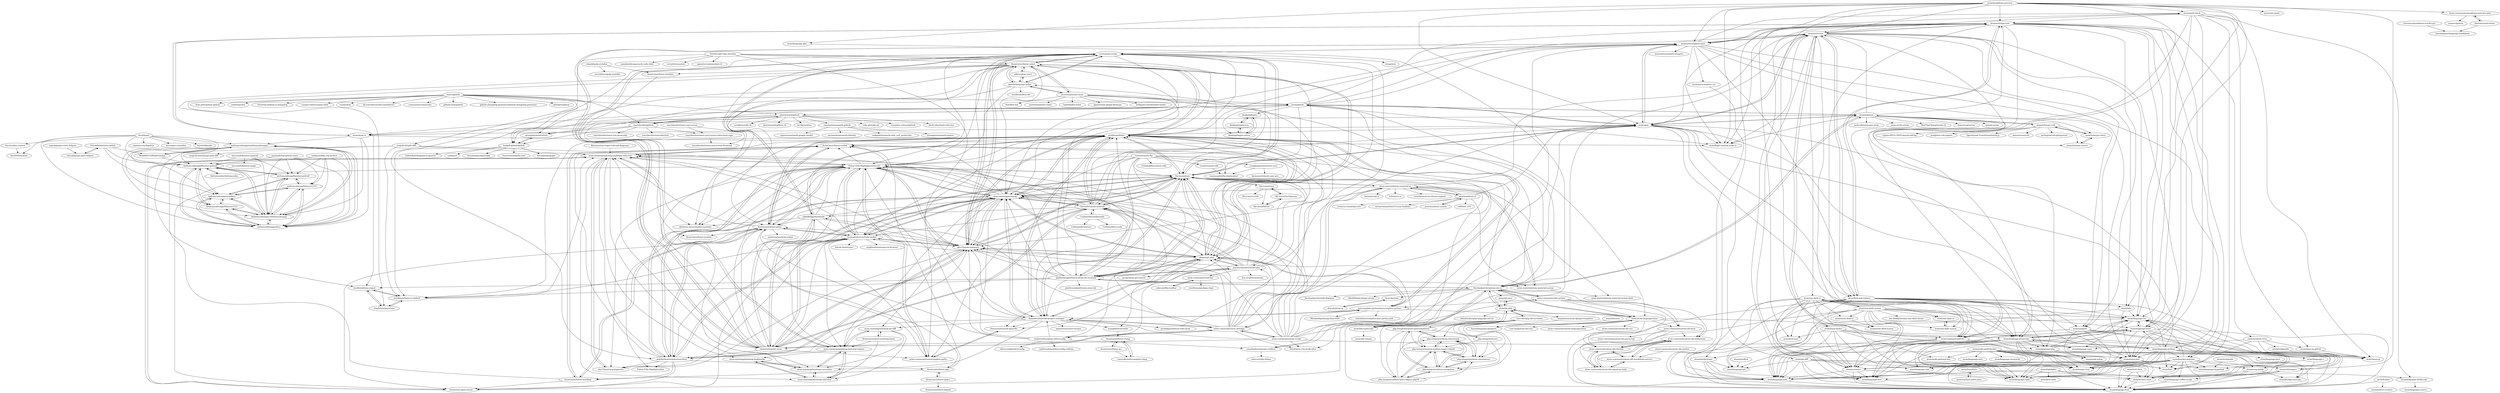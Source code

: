 digraph G {
"atom/spell-check" -> "atom/welcome"
"atom/spell-check" -> "atom/command-palette"
"atom/spell-check" -> "atom/timecop"
"atom/spell-check" -> "atom/status-bar"
"atom/spell-check" -> "atom/link"
"atom/spell-check" -> "atom/language-shellscript"
"atom/spell-check" -> "atom/settings-view"
"atom/spell-check" -> "atom/open-on-github"
"atom/spell-check" -> "atom/language-html"
"atom/settings-view" -> "atom/flight-manual.atom.io" ["e"=1]
"atom/settings-view" -> "atom/tree-view"
"atom/settings-view" -> "atom/atom.io"
"atom/settings-view" -> "atom/find-and-replace"
"atom/settings-view" -> "atom/status-bar"
"atom/settings-view" -> "atom/language-php"
"atom/settings-view" -> "atom/tabs"
"atom/settings-view" -> "atom/command-palette"
"atom/settings-view" -> "atom/language-css"
"atom/settings-view" -> "atom/autosave"
"atom/settings-view" -> "atom/autocomplete-plus"
"atom/settings-view" -> "atom/symbols-view"
"atom/settings-view" -> "atom/bracket-matcher"
"atom/settings-view" -> "atom/language-python"
"atom/settings-view" -> "atom/snippets"
"orktes/atom-react" -> "AtomLinter/linter-eslint"
"orktes/atom-react" -> "gandm/language-babel"
"atom/markdown-preview" -> "atom/tree-view"
"atom/markdown-preview" -> "atom-community/markdown-preview-plus"
"atom/markdown-preview" -> "atom/whitespace"
"atom/markdown-preview" -> "atom/settings-view"
"atom/markdown-preview" -> "atom/apm"
"atom/markdown-preview" -> "atom/language-gfm"
"atom/markdown-preview" -> "atom/autocomplete-plus"
"atom/markdown-preview" -> "atom/spell-check"
"atom/markdown-preview" -> "atom/language-css"
"atom/markdown-preview" -> "atom/language-html"
"atom/markdown-preview" -> "atom/vim-mode" ["e"=1]
"atom/markdown-preview" -> "atom/git-diff"
"atom/markdown-preview" -> "atom/command-palette"
"atom/markdown-preview" -> "atom/flight-manual.atom.io" ["e"=1]
"atom/markdown-preview" -> "atom/language-javascript"
"isaacs/github" -> "dear-github/dear-github" ["e"=1]
"isaacs/github" -> "piotrmurach/github"
"isaacs/github" -> "atom/github"
"isaacs/github" -> "annathehybrid/Github"
"isaacs/github" -> "haskell-github/github"
"isaacs/github" -> "reactdersleri/github"
"isaacs/github" -> "probot/probot" ["e"=1]
"isaacs/github" -> "olivierlacan/keep-a-changelog" ["e"=1]
"isaacs/github" -> "compat-table/compat-table" ["e"=1]
"isaacs/github" -> "mislav/hub" ["e"=1]
"isaacs/github" -> "all-contributors/all-contributors" ["e"=1]
"isaacs/github" -> "community/community" ["e"=1]
"isaacs/github" -> "github-tools/github" ["e"=1]
"isaacs/github" -> "github-changelog-generator/github-changelog-generator" ["e"=1]
"isaacs/github" -> "github/roadmap" ["e"=1]
"file-icons/atom" -> "atom-minimap/minimap"
"file-icons/atom" -> "Glavin001/atom-beautify"
"file-icons/atom" -> "steelbrain/linter"
"file-icons/atom" -> "Pulsar-Edit-Highlights/selected"
"file-icons/atom" -> "abe33/atom-pigments"
"file-icons/atom" -> "thomaslindstrom/color-picker"
"file-icons/atom" -> "platformio/platformio-atom-ide-terminal"
"file-icons/atom" -> "file-icons/icons"
"file-icons/atom" -> "emmetio/emmet-atom"
"file-icons/atom" -> "akonwi/git-plus"
"file-icons/atom" -> "atom-community/autocomplete-paths"
"file-icons/atom" -> "danielbrodin/atom-project-manager"
"file-icons/atom" -> "tststs/atom-ternjs"
"file-icons/atom" -> "atom-material/atom-material-ui"
"file-icons/atom" -> "atom/apm"
"Glavin001/atom-beautify" -> "file-icons/atom"
"Glavin001/atom-beautify" -> "atom-minimap/minimap"
"Glavin001/atom-beautify" -> "abe33/atom-pigments"
"Glavin001/atom-beautify" -> "steelbrain/linter"
"Glavin001/atom-beautify" -> "Pulsar-Edit-Highlights/selected"
"Glavin001/atom-beautify" -> "emmetio/emmet-atom"
"Glavin001/atom-beautify" -> "akonwi/git-plus"
"Glavin001/atom-beautify" -> "Unibeautify/unibeautify"
"Glavin001/atom-beautify" -> "thomaslindstrom/color-picker"
"Glavin001/atom-beautify" -> "tststs/atom-ternjs"
"Glavin001/atom-beautify" -> "platformio/platformio-atom-ide-terminal"
"Glavin001/atom-beautify" -> "atom-minimap/minimap-highlight-selected"
"Glavin001/atom-beautify" -> "nikhilkalige/docblockr"
"Glavin001/atom-beautify" -> "atom/apm"
"Glavin001/atom-beautify" -> "AtomLinter/linter-eslint"
"atom/find-and-replace" -> "atom/status-bar"
"atom/find-and-replace" -> "atom/command-palette"
"atom/find-and-replace" -> "atom/snippets"
"atom/find-and-replace" -> "atom/tree-view"
"atom/find-and-replace" -> "atom/settings-view"
"atom/find-and-replace" -> "atom/language-php"
"atom/find-and-replace" -> "atom/language-json"
"atom/find-and-replace" -> "atom/language-javascript"
"atom/find-and-replace" -> "atom/tabs"
"atom/find-and-replace" -> "atom/language-css"
"atom/find-and-replace" -> "atom/language-text"
"atom/find-and-replace" -> "atom/autosave"
"atom/find-and-replace" -> "atom/language-less"
"atom/find-and-replace" -> "atom/language-yaml"
"atom/find-and-replace" -> "atom/timecop"
"smashwilson/merge-conflicts" -> "alexcorre/git-blame"
"atom/language-coffee-script" -> "atom/language-text"
"atom/language-python" -> "atom/language-html"
"atom/language-python" -> "atom/status-bar"
"atom/language-python" -> "atom/language-css"
"atom/language-python" -> "atom/language-javascript"
"atom/language-python" -> "atom/language-java"
"atom/language-python" -> "atom/link"
"atom/language-python" -> "atom/language-text"
"atom/language-python" -> "atom/language-xml"
"atom/language-python" -> "atom/bracket-matcher"
"atom/language-python" -> "atom/language-yaml"
"atom/language-python" -> "atom/archive-view"
"atom/language-python" -> "atom/image-view"
"atom/language-python" -> "atom/language-c"
"atom/tree-view" -> "atom/settings-view"
"atom/tree-view" -> "atom/find-and-replace"
"atom/tree-view" -> "atom/status-bar"
"atom/tree-view" -> "atom/command-palette"
"atom/tree-view" -> "atom/autocomplete-plus"
"atom/tree-view" -> "atom/fuzzy-finder"
"atom/tree-view" -> "atom/tabs"
"atom/tree-view" -> "atom/flight-manual.atom.io" ["e"=1]
"atom/tree-view" -> "atom/language-css"
"atom/tree-view" -> "atom/one-dark-ui"
"atom/tree-view" -> "atom/language-javascript"
"atom/tree-view" -> "atom/spell-check"
"atom/tree-view" -> "atom/snippets"
"atom/tree-view" -> "atom/apm"
"atom/tree-view" -> "atom/autosave"
"atom/tabs" -> "atom/language-css"
"atom/tabs" -> "atom/status-bar"
"atom/tabs" -> "atom/notifications"
"atom-community/atom-script" -> "steelbrain/linter"
"atom-community/atom-script" -> "atom/apm"
"atom-community/atom-script" -> "atom-minimap/minimap"
"atom-community/atom-script" -> "atom-community/sync-settings"
"atom-community/atom-script" -> "danielbrodin/atom-project-manager"
"atom-community/atom-script" -> "file-icons/atom"
"atom-community/atom-script" -> "atom/autocomplete-plus"
"atom-community/atom-script" -> "autocomplete-python/autocomplete-python"
"atom-community/atom-script" -> "abe33/atom-pigments"
"atom-community/atom-script" -> "atom-community/ide-python"
"atom-community/atom-script" -> "akonwi/git-plus"
"atom-community/atom-script" -> "t9md/atom-vim-mode-plus" ["e"=1]
"atom-community/atom-script" -> "Glavin001/atom-beautify"
"atom-community/atom-script" -> "emmetio/emmet-atom"
"atom-community/atom-script" -> "atom/language-python"
"atom/highlights" -> "atom/first-mate"
"atom/highlights" -> "atom/language-json"
"atom/highlights" -> "atom/language-yaml"
"atom/highlights" -> "atom/archive-view"
"atom/highlights" -> "atom/language-shellscript"
"nikhilkalige/docblockr" -> "atom-community/autocomplete-paths"
"nikhilkalige/docblockr" -> "tststs/atom-ternjs"
"nikhilkalige/docblockr" -> "atom-minimap/minimap"
"nikhilkalige/docblockr" -> "Pulsar-Edit-Highlights/selected"
"nikhilkalige/docblockr" -> "steelbrain/linter"
"nikhilkalige/docblockr" -> "mattberkowitz/autoclose-html"
"nikhilkalige/docblockr" -> "AtomLinter/linter-jshint"
"nikhilkalige/docblockr" -> "thomaslindstrom/color-picker"
"nikhilkalige/docblockr" -> "abe33/atom-pigments"
"nikhilkalige/docblockr" -> "emmetio/emmet-atom"
"nikhilkalige/docblockr" -> "nkt/atom-autocomplete-modules"
"sindresorhus/atom-editorconfig" -> "steelbrain/linter"
"sindresorhus/atom-editorconfig" -> "abe33/atom-pigments"
"sindresorhus/atom-editorconfig" -> "file-icons/atom"
"sindresorhus/atom-editorconfig" -> "AtomLinter/linter-jshint"
"sindresorhus/atom-editorconfig" -> "editorconfig/editorconfig" ["e"=1]
"sindresorhus/atom-editorconfig" -> "smashwilson/merge-conflicts"
"sindresorhus/atom-editorconfig" -> "sindresorhus/editorconfig-sublime" ["e"=1]
"sindresorhus/atom-editorconfig" -> "atom-minimap/minimap"
"sindresorhus/atom-editorconfig" -> "danielbrodin/atom-project-manager"
"steelbrain/linter" -> "atom-minimap/minimap"
"steelbrain/linter" -> "AtomLinter/linter-eslint"
"steelbrain/linter" -> "AtomLinter/linter-jshint"
"steelbrain/linter" -> "steelbrain/linter-ui-default"
"steelbrain/linter" -> "file-icons/atom"
"steelbrain/linter" -> "abe33/atom-pigments"
"steelbrain/linter" -> "Pulsar-Edit-Highlights/selected"
"steelbrain/linter" -> "akonwi/git-plus"
"steelbrain/linter" -> "Glavin001/atom-beautify"
"steelbrain/linter" -> "danielbrodin/atom-project-manager"
"steelbrain/linter" -> "autocomplete-python/autocomplete-python"
"steelbrain/linter" -> "atom-minimap/minimap-highlight-selected"
"steelbrain/linter" -> "AtomLinter/linter-csslint"
"steelbrain/linter" -> "nikhilkalige/docblockr"
"steelbrain/linter" -> "thomaslindstrom/color-picker"
"atom-community/ide-python" -> "facebookarchive/atom-ide-ui"
"atom-community/ide-python" -> "atom/atom-languageclient"
"atom-community/ide-python" -> "atom-community/atom-ide-definitions"
"atom-community/ide-python" -> "atom-community/atom-ide-datatip"
"atom-community/ide-python" -> "atom-community/atom-ide-base"
"atom-community/ide-python" -> "autocomplete-python/autocomplete-python"
"atom/autocomplete-plus" -> "atom/settings-view"
"atom/autocomplete-plus" -> "atom/tree-view"
"atom/autocomplete-plus" -> "atom/autocomplete-snippets"
"atom/autocomplete-plus" -> "atom/apm"
"atom/autocomplete-plus" -> "atom/snippets"
"atom/autocomplete-plus" -> "atom-minimap/minimap"
"atom/autocomplete-plus" -> "emmetio/emmet-atom"
"atom/autocomplete-plus" -> "atom/status-bar"
"atom/autocomplete-plus" -> "atom/flight-manual.atom.io" ["e"=1]
"atom/autocomplete-plus" -> "atom/spell-check"
"atom/autocomplete-plus" -> "tststs/atom-ternjs"
"atom/autocomplete-plus" -> "atom/find-and-replace"
"atom/autocomplete-plus" -> "steelbrain/linter"
"atom/autocomplete-plus" -> "atom/bracket-matcher"
"atom/autocomplete-plus" -> "atom/autocomplete-css"
"atom/language-javascript" -> "atom/language-html"
"atom/language-javascript" -> "atom/language-css"
"atom/language-javascript" -> "atom/language-json"
"atom/language-javascript" -> "atom/status-bar"
"atom/language-javascript" -> "atom/autosave"
"atom/language-javascript" -> "atom/language-sass"
"atom/language-javascript" -> "atom/language-text"
"atom/language-javascript" -> "atom/language-python"
"atom/language-javascript" -> "atom/language-php"
"atom/language-javascript" -> "atom/language-xml"
"atom/language-javascript" -> "atom/language-less"
"atom/language-javascript" -> "atom/language-yaml"
"atom/language-javascript" -> "atom/archive-view"
"atom/language-javascript" -> "atom/link"
"atom/language-javascript" -> "atom/image-view"
"thomaslindstrom/color-picker" -> "Pulsar-Edit-Highlights/selected"
"thomaslindstrom/color-picker" -> "atom-minimap/minimap"
"thomaslindstrom/color-picker" -> "mattberkowitz/autoclose-html"
"thomaslindstrom/color-picker" -> "abe33/atom-pigments"
"thomaslindstrom/color-picker" -> "atom-minimap/minimap-highlight-selected"
"thomaslindstrom/color-picker" -> "AtomLinter/linter-jshint"
"thomaslindstrom/color-picker" -> "AtomLinter/linter-csslint"
"thomaslindstrom/color-picker" -> "atom-community/autocomplete-paths"
"thomaslindstrom/color-picker" -> "file-icons/atom"
"thomaslindstrom/color-picker" -> "f/atom-bootstrap3"
"thomaslindstrom/color-picker" -> "Zren/atom-open-recent"
"thomaslindstrom/color-picker" -> "magbicaleman/open-in-browser"
"thomaslindstrom/color-picker" -> "abe33/minimap-pigments"
"thomaslindstrom/color-picker" -> "atom-minimap/minimap-find-and-replace"
"thomaslindstrom/color-picker" -> "steelbrain/linter-ui-default"
"nodejs/nodejs.org-archive" -> "anthonysidesap/Silencer2333"
"nodejs/nodejs.org-archive" -> "anthonysidesap/fluentui-android"
"nodejs/nodejs.org-archive" -> "Anthonysidesapp/fluentui-android"
"nodejs/nodejs.org-archive" -> "anthonysidesapps/docs"
"nodejs/nodejs.org-archive" -> "Anthonysidesapp/-Anthonysidesapp"
"danielbrodin/atom-project-manager" -> "atom-minimap/minimap"
"danielbrodin/atom-project-manager" -> "Pulsar-Edit-Highlights/selected"
"danielbrodin/atom-project-manager" -> "autocomplete-python/autocomplete-python"
"danielbrodin/atom-project-manager" -> "steelbrain/linter"
"danielbrodin/atom-project-manager" -> "akonwi/git-plus"
"danielbrodin/atom-project-manager" -> "file-icons/atom"
"danielbrodin/atom-project-manager" -> "abe33/atom-pigments"
"danielbrodin/atom-project-manager" -> "mrodalgaard/atom-todo-show"
"danielbrodin/atom-project-manager" -> "atom-community/sync-settings"
"danielbrodin/atom-project-manager" -> "mattberkowitz/autoclose-html"
"danielbrodin/atom-project-manager" -> "mpeterson2/save-session"
"danielbrodin/atom-project-manager" -> "Osmose/advanced-open-file"
"danielbrodin/atom-project-manager" -> "atom-minimap/minimap-git-diff"
"danielbrodin/atom-project-manager" -> "atom-minimap/minimap-cursorline"
"danielbrodin/atom-project-manager" -> "noseglid/atom-build"
"emmetio/emmet-atom" -> "atom-minimap/minimap"
"emmetio/emmet-atom" -> "abe33/atom-pigments"
"emmetio/emmet-atom" -> "file-icons/atom"
"emmetio/emmet-atom" -> "Pulsar-Edit-Highlights/selected"
"emmetio/emmet-atom" -> "Glavin001/atom-beautify"
"emmetio/emmet-atom" -> "atom/autocomplete-plus"
"emmetio/emmet-atom" -> "AtomLinter/linter-jshint"
"emmetio/emmet-atom" -> "nikhilkalige/docblockr"
"emmetio/emmet-atom" -> "thomaslindstrom/color-picker"
"emmetio/emmet-atom" -> "tststs/atom-ternjs"
"emmetio/emmet-atom" -> "mattberkowitz/autoclose-html"
"emmetio/emmet-atom" -> "steelbrain/linter"
"emmetio/emmet-atom" -> "atom-minimap/minimap-highlight-selected"
"emmetio/emmet-atom" -> "atom-community/sync-settings"
"emmetio/emmet-atom" -> "atom-community/autocomplete-paths"
"Pulsar-Edit-Highlights/selected" -> "atom-minimap/minimap-highlight-selected"
"Pulsar-Edit-Highlights/selected" -> "atom-minimap/minimap"
"Pulsar-Edit-Highlights/selected" -> "atom-minimap/minimap-find-and-replace"
"Pulsar-Edit-Highlights/selected" -> "Zren/atom-open-recent"
"Pulsar-Edit-Highlights/selected" -> "thomaslindstrom/color-picker"
"Pulsar-Edit-Highlights/selected" -> "mattberkowitz/autoclose-html"
"Pulsar-Edit-Highlights/selected" -> "nkt/atom-autocomplete-modules"
"Pulsar-Edit-Highlights/selected" -> "atom-community/autocomplete-paths"
"Pulsar-Edit-Highlights/selected" -> "abe33/atom-pigments"
"Pulsar-Edit-Highlights/selected" -> "abe33/minimap-pigments"
"Pulsar-Edit-Highlights/selected" -> "Pulsar-Edit-Highlights/line"
"Pulsar-Edit-Highlights/selected" -> "AtomLinter/linter-csslint"
"Pulsar-Edit-Highlights/selected" -> "atom-minimap/minimap-cursorline"
"Pulsar-Edit-Highlights/selected" -> "AtomLinter/linter-jshint"
"Pulsar-Edit-Highlights/selected" -> "file-icons/atom"
"AtomLinter/linter-csslint" -> "AtomLinter/linter-htmlhint"
"AtomLinter/linter-csslint" -> "AtomLinter/linter-jshint"
"AtomLinter/linter-csslint" -> "atom-minimap/minimap-highlight-selected"
"AtomLinter/linter-csslint" -> "Zren/atom-open-recent"
"desktop/registry-js" -> "desktop/dugite-native"
"desktop/registry-js" -> "desktop/dugite"
"atom/status-bar" -> "atom/language-text"
"atom/status-bar" -> "atom/image-view"
"atom/status-bar" -> "atom/language-json"
"atom/status-bar" -> "atom/language-yaml"
"atom/status-bar" -> "atom/archive-view"
"atom/status-bar" -> "atom/language-hyperlink"
"atom/bookmarks" -> "atom/timecop"
"atom-minimap/minimap" -> "Pulsar-Edit-Highlights/selected"
"atom-minimap/minimap" -> "abe33/atom-pigments"
"atom-minimap/minimap" -> "steelbrain/linter"
"atom-minimap/minimap" -> "atom-minimap/minimap-highlight-selected"
"atom-minimap/minimap" -> "thomaslindstrom/color-picker"
"atom-minimap/minimap" -> "file-icons/atom"
"atom-minimap/minimap" -> "atom-minimap/minimap-find-and-replace"
"atom-minimap/minimap" -> "mattberkowitz/autoclose-html"
"atom-minimap/minimap" -> "Glavin001/atom-beautify"
"atom-minimap/minimap" -> "emmetio/emmet-atom"
"atom-minimap/minimap" -> "AtomLinter/linter-jshint"
"atom-minimap/minimap" -> "akonwi/git-plus"
"atom-minimap/minimap" -> "AtomLinter/linter-csslint"
"atom-minimap/minimap" -> "danielbrodin/atom-project-manager"
"atom-minimap/minimap" -> "atom-minimap/minimap-git-diff"
"atom/fs-plus" -> "atom/language-text"
"atom/fs-plus" -> "atom/node-ls-archive"
"atom/language-php" -> "atom/language-css"
"atom/language-php" -> "atom/language-json"
"atom/language-php" -> "atom/language-html"
"atom/language-php" -> "atom/autosave"
"atom/language-php" -> "atom/language-text"
"atom/language-php" -> "atom/wrap-guide"
"atom/language-php" -> "atom/node-nslog"
"yongkangchen/remote-sync" -> "amoussard/sftp-deployment"
"yongkangchen/remote-sync" -> "laymance/remote-sync-pro"
"atom/snippets" -> "atom/node-nslog"
"atom/snippets" -> "atom/language-yaml"
"atom/snippets" -> "atom/timecop"
"atom/snippets" -> "atom/command-palette"
"atom/snippets" -> "atom/wrap-guide"
"atom/command-palette" -> "atom/image-view"
"atom/command-palette" -> "atom/language-json"
"atom/command-palette" -> "atom/language-yaml"
"atom/command-palette" -> "atom/language-text"
"atom/command-palette" -> "atom/language-sass"
"atom/command-palette" -> "atom/language-git"
"atom/command-palette" -> "atom/autosave"
"AtomLinter/linter-jshint" -> "AtomLinter/linter-csslint"
"AtomLinter/linter-jshint" -> "AtomLinter/linter-htmlhint"
"AtomLinter/linter-jshint" -> "AtomLinter/linter-php"
"AtomLinter/linter-jshint" -> "atom-minimap/minimap-highlight-selected"
"AtomLinter/linter-jshint" -> "mattberkowitz/autoclose-html"
"AtomLinter/linter-jshint" -> "AtomLinter/linter-jsonlint"
"AtomLinter/linter-jshint" -> "steelbrain/linter"
"AtomLinter/linter-jshint" -> "Zren/atom-open-recent"
"AtomLinter/linter-jshint" -> "thomaslindstrom/color-picker"
"AtomLinter/linter-jshint" -> "Pulsar-Edit-Highlights/selected"
"AtomLinter/linter-jshint" -> "sindresorhus/atom-jshint"
"atom/language-less" -> "atom/language-text"
"atom/atom-dark-ui" -> "atom/atom-dark-syntax"
"atom/language-html" -> "atom/language-css"
"atom/language-html" -> "atom/language-javascript"
"atom/language-html" -> "atom/language-text"
"atom/language-html" -> "atom/language-json"
"atom/language-html" -> "atom/language-less"
"atom/language-html" -> "atom/archive-view"
"atom/language-html" -> "atom/language-hyperlink"
"atom/language-html" -> "atom/image-view"
"atom/bracket-matcher" -> "atom/language-text"
"atom/bracket-matcher" -> "atom/archive-view"
"atom/bracket-matcher" -> "atom/link"
"atom/bracket-matcher" -> "atom/whitespace"
"atom/bracket-matcher" -> "atom/wrap-guide"
"atom/bracket-matcher" -> "atom/language-xml"
"atom/bracket-matcher" -> "atom/language-json"
"atom/bracket-matcher" -> "atom/language-less"
"atom/bracket-matcher" -> "atom/language-yaml"
"atom/bracket-matcher" -> "atom/language-css"
"atom/bracket-matcher" -> "atom/image-view"
"atom/bracket-matcher" -> "atom/autosave"
"atom/bracket-matcher" -> "atom/language-coffee-script"
"atom/bracket-matcher" -> "atom/language-hyperlink"
"noseglid/atom-build" -> "AtomLinter/linter-clang"
"atom/archive-view" -> "atom/language-text"
"mattberkowitz/autoclose-html" -> "atom-minimap/minimap-highlight-selected"
"mattberkowitz/autoclose-html" -> "AtomLinter/linter-csslint"
"mattberkowitz/autoclose-html" -> "AtomLinter/linter-htmlhint"
"mattberkowitz/autoclose-html" -> "Zren/atom-open-recent"
"mattberkowitz/autoclose-html" -> "abe33/minimap-pigments"
"mattberkowitz/autoclose-html" -> "Pulsar-Edit-Highlights/selected"
"mattberkowitz/autoclose-html" -> "AtomLinter/linter-jshint"
"mattberkowitz/autoclose-html" -> "thomaslindstrom/color-picker"
"mattberkowitz/autoclose-html" -> "Pulsar-Edit-Highlights/line"
"mattberkowitz/autoclose-html" -> "atom-minimap/minimap"
"mattberkowitz/autoclose-html" -> "AtomLinter/linter-php"
"mattberkowitz/autoclose-html" -> "abe33/atom-pigments"
"atom/sort-lines" -> "atom/language-text"
"atom/sort-lines" -> "atom/archive-view"
"atom/language-c" -> "atom/background-tips"
"atom/language-c" -> "atom/language-css"
"atom/language-c" -> "atom/link"
"mrodalgaard/atom-todo-show" -> "AtomLinter/linter-csslint"
"atom/fuzzy-finder" -> "atom/command-palette"
"atom/fuzzy-finder" -> "atom/autosave"
"atom/fuzzy-finder" -> "atom/language-json"
"atom/fuzzy-finder" -> "atom/language-yaml"
"atom/fuzzy-finder" -> "atom/status-bar"
"atom/fuzzy-finder" -> "atom/node-pathwatcher"
"atom/fuzzy-finder" -> "atom/tree-view"
"atom/fuzzy-finder" -> "atom/wrap-guide"
"atom/fuzzy-finder" -> "atom/welcome"
"atom/styleguide" -> "atom/language-hyperlink"
"atom/symbols-view" -> "atom/timecop"
"atom/symbols-view" -> "atom/bookmarks"
"atom/symbols-view" -> "atom/language-yaml"
"atom/symbols-view" -> "atom/open-on-github"
"atom/symbols-view" -> "atom/language-sass"
"akonwi/git-plus" -> "atom-minimap/minimap"
"akonwi/git-plus" -> "steelbrain/linter"
"akonwi/git-plus" -> "abe33/atom-pigments"
"akonwi/git-plus" -> "Pulsar-Edit-Highlights/selected"
"akonwi/git-plus" -> "jeremyramin/terminal-plus"
"akonwi/git-plus" -> "Osmose/advanced-open-file"
"akonwi/git-plus" -> "danielbrodin/atom-project-manager"
"akonwi/git-plus" -> "thomaslindstrom/color-picker"
"akonwi/git-plus" -> "file-icons/atom"
"akonwi/git-plus" -> "Glavin001/atom-beautify"
"akonwi/git-plus" -> "smashwilson/merge-conflicts"
"akonwi/git-plus" -> "autocomplete-python/autocomplete-python"
"akonwi/git-plus" -> "platformio/platformio-atom-ide-terminal"
"akonwi/git-plus" -> "noseglid/atom-build"
"akonwi/git-plus" -> "AtomLinter/linter-eslint"
"atom/fuzzaldrin" -> "atom/language-coffee-script"
"atom/fuzzaldrin" -> "jeancroy/fuzz-aldrin-plus"
"atom/language-css" -> "atom/language-text"
"atom/language-css" -> "atom/language-html"
"atom/language-css" -> "atom/language-sass"
"atom/language-css" -> "atom/language-json"
"atom/language-css" -> "atom/language-less"
"azatoth/scons" -> "bsara/language-gitignore"
"atom/language-shellscript" -> "atom/language-source"
"AtomLinter/linter-phpcs" -> "AtomLinter/linter-phpmd"
"AtomLinter/linter-phpcs" -> "AtomLinter/linter-php"
"AtomLinter/linter-php" -> "AtomLinter/linter-htmlhint"
"AtomLinter/linter-php" -> "AtomLinter/linter-csslint"
"AtomLinter/linter-php" -> "AtomLinter/linter-phpcs"
"atom-minimap/minimap-git-diff" -> "atom-minimap/minimap-find-and-replace"
"atom-minimap/minimap-git-diff" -> "atom-minimap/minimap-selection"
"atom-minimap/minimap-git-diff" -> "AtomLinter/atom-minimap-linter"
"atom-minimap/minimap-git-diff" -> "atom-minimap/minimap-cursorline"
"atom/open-on-github" -> "atom/timecop"
"atom/language-json" -> "atom/language-text"
"atom/autosave" -> "atom/language-json"
"atom/autosave" -> "atom/language-text"
"atom/autosave" -> "atom/language-less"
"atom/autosave" -> "atom/language-yaml"
"atom/autosave" -> "atom/archive-view"
"atom/git-diff" -> "atom/language-text"
"atom/git-diff" -> "atom/language-git"
"atom/git-diff" -> "atom/image-view"
"atom/git-diff" -> "atom/language-xml"
"atom/git-diff" -> "atom/language-json"
"atom/git-diff" -> "atom/language-less"
"atom/git-diff" -> "atom/language-yaml"
"atom-community/autocomplete-paths" -> "Pulsar-Edit-Highlights/selected"
"atom-community/autocomplete-paths" -> "Osmose/advanced-open-file"
"GitLab/grape-path-helpers" -> "GitLab/kubernetes-gitlab"
"atom/wrap-guide" -> "atom/language-text"
"atom/wrap-guide" -> "atom/background-tips"
"atom/wrap-guide" -> "atom/archive-view"
"atom/whitespace" -> "atom/language-text"
"atom/whitespace" -> "atom/archive-view"
"atom/whitespace" -> "atom/language-css"
"atom/whitespace" -> "atom/language-coffee-script"
"atom/language-gfm" -> "atom/language-text"
"atom-minimap/minimap-highlight-selected" -> "abe33/minimap-pigments"
"atom-minimap/minimap-highlight-selected" -> "atom-minimap/minimap-find-and-replace"
"atom-minimap/minimap-highlight-selected" -> "Zren/atom-open-recent"
"atom-minimap/minimap-highlight-selected" -> "atom-minimap/minimap-selection"
"atom-minimap/minimap-highlight-selected" -> "atom-minimap/minimap-cursorline"
"atom-minimap/minimap-highlight-selected" -> "Pulsar-Edit-Highlights/selected"
"atom-minimap/minimap-highlight-selected" -> "AtomLinter/linter-csslint"
"atom-minimap/minimap-highlight-selected" -> "atom-minimap/minimap-bookmarks"
"atom-minimap/minimap-find-and-replace" -> "atom-minimap/minimap-cursorline"
"atom-minimap/minimap-find-and-replace" -> "atom-minimap/minimap-selection"
"atom-minimap/minimap-find-and-replace" -> "atom-minimap/minimap-git-diff"
"atom-minimap/minimap-find-and-replace" -> "atom-minimap/minimap-highlight-selected"
"atom-minimap/minimap-find-and-replace" -> "atom-minimap/minimap-bookmarks"
"atom-community/atom-ide-datatip" -> "atom-community/atom-ide-signature-help"
"atom-community/atom-ide-datatip" -> "atom-community/atom-ide-definitions"
"atom-community/atom-ide-datatip" -> "atom-community/atom-ide-markdown-service"
"benjohnson/atom-django-templates" -> "bsara/language-gitignore"
"atom/autoflow" -> "atom/language-git"
"atom-community/atom-ide-definitions" -> "atom-community/atom-ide-signature-help"
"atom-community/atom-ide-definitions" -> "atom-community/atom-ide-datatip"
"atom-community/atom-ide-definitions" -> "atom-community/atom-ide-markdown-service"
"atom-community/atom-ide-signature-help" -> "atom-community/atom-ide-definitions"
"atom-community/atom-ide-signature-help" -> "atom-community/atom-ide-datatip"
"atom-community/atom-ide-signature-help" -> "atom-community/atom-ide-markdown-service"
"atom-community/atom-ide-markdown-service" -> "atom-community/atom-ide-signature-help"
"atom-community/atom-ide-markdown-service" -> "atom-community/atom-ide-definitions"
"atom-community/atom-ide-markdown-service" -> "atom-community/atom-ide-datatip"
"klorenz/atom-regex-railroad-diagrams" -> "atom-minimap/minimap-highlight-selected"
"reactdersleri/github" -> "haskell-github/github"
"reactdersleri/github" -> "reactdersleri/react-icin-javascript" ["e"=1]
"reactdersleri/github" -> "annathehybrid/Github"
"reactdersleri/github" -> "reactdersleri/reactdersleri"
"reactdersleri/github" -> "piotrmurach/github"
"reactdersleri/github" -> "reactdersleri/react-yazi-yorum-redux-base-repo"
"reactdersleri/react-yazi-yorum-redux-base-repo" -> "reactdersleri/react-yazi-yorum-frontend"
"jesseweed/seti-ui" -> "jesseweed/seti-syntax"
"jesseweed/seti-ui" -> "ctf0/Seti_ST3" ["e"=1]
"jesseweed/seti-ui" -> "file-icons/atom"
"jesseweed/seti-ui" -> "atom-material/atom-material-syntax"
"jesseweed/seti-ui" -> "atom-material/atom-material-ui"
"jesseweed/seti-ui" -> "schm1ty1/monokai-seti"
"jesseweed/seti-ui" -> "atom/apm"
"jesseweed/seti-ui" -> "mrmartineau/SetiUI-Icons-Sublime" ["e"=1]
"jacogr/atom-git-control" -> "Pulsar-Edit-Highlights/selected"
"icetee/remote-ftp" -> "yongkangchen/remote-sync"
"icetee/remote-ftp" -> "sveale/remote-edit"
"icetee/remote-ftp" -> "platformio/platformio-atom-ide-terminal"
"icetee/remote-ftp" -> "danielbrodin/atom-project-manager"
"icetee/remote-ftp" -> "amoussard/sftp-deployment"
"icetee/remote-ftp" -> "jeremyramin/terminal-plus"
"icetee/remote-ftp" -> "h3imdall/ftp-remote-edit"
"icetee/remote-ftp" -> "Glavin001/atom-beautify"
"icetee/remote-ftp" -> "file-icons/atom"
"icetee/remote-ftp" -> "atom-minimap/minimap"
"icetee/remote-ftp" -> "Pulsar-Edit-Highlights/selected"
"AtomLinter/linter-eslint" -> "steelbrain/linter"
"AtomLinter/linter-eslint" -> "gandm/language-babel"
"AtomLinter/linter-eslint" -> "steelbrain/linter-ui-default"
"AtomLinter/linter-eslint" -> "orktes/atom-react"
"AtomLinter/linter-eslint" -> "tststs/atom-ternjs"
"AtomLinter/linter-eslint" -> "AtomLinter/linter-jshint"
"AtomLinter/linter-eslint" -> "AtomLinter/linter-stylelint"
"AtomLinter/linter-eslint" -> "abe33/atom-pigments"
"AtomLinter/linter-eslint" -> "atom-minimap/minimap"
"AtomLinter/linter-eslint" -> "nkt/atom-autocomplete-modules"
"AtomLinter/linter-eslint" -> "Pulsar-Edit-Highlights/selected"
"AtomLinter/linter-eslint" -> "prettier/prettier-atom"
"AtomLinter/linter-eslint" -> "akonwi/git-plus"
"AtomLinter/linter-eslint" -> "steelbrain/intentions"
"AtomLinter/linter-eslint" -> "steelbrain/busy-signal"
"docs/liquid" -> "mattmccray/liquid.js"
"docs/liquid" -> "docs/open-reusables"
"docs/liquid" -> "anthonysidesapps/docs"
"docs/liquid" -> "harttle/liquidjs" ["e"=1]
"docs/liquid" -> "docs/frontmatter"
"docs/liquid" -> "Anthonysidesapp/fluentui-android"
"docs/liquid" -> "docs/render-content"
"docs/liquid" -> "Anthonysidesapp/-Anthonysidesapp"
"docs/liquid" -> "anthonysidesapps/anthonysidesapps"
"atom-community/tool-bar" -> "cakecatz/flex-toolbar"
"atom-community/tool-bar" -> "steelbrain/package-deps"
"jesseweed/seti-syntax" -> "jesseweed/seti-ui"
"atom-community/sync-settings" -> "danielbrodin/atom-project-manager"
"atom-community/sync-settings" -> "steelbrain/linter"
"atom-community/sync-settings" -> "atom-minimap/minimap"
"atom-community/sync-settings" -> "abe33/atom-pigments"
"atom-community/sync-settings" -> "akonwi/git-plus"
"atom-community/sync-settings" -> "nikhilkalige/docblockr"
"atom-community/sync-settings" -> "Pulsar-Edit-Highlights/selected"
"atom-community/sync-settings" -> "file-icons/atom"
"atom-community/sync-settings" -> "emmetio/emmet-atom"
"atom-community/sync-settings" -> "sindresorhus/atom-editorconfig"
"atom-community/sync-settings" -> "t9md/atom-vim-mode-plus" ["e"=1]
"atom-community/sync-settings" -> "tststs/atom-ternjs"
"atom-community/sync-settings" -> "atom-material/atom-material-ui"
"atom-community/sync-settings" -> "atom-community/atom-script"
"atom-community/sync-settings" -> "jeremyramin/terminal-plus"
"reactdersleri/react-yazi-yorum" -> "reactdersleri/react-yazi-yorum-redux-base-repo"
"reactdersleri/react-yazi-yorum" -> "reactdersleri/react-yazi-yorum-frontend"
"atom/one-light-ui" -> "atom/one-light-syntax"
"microsoft/fluentui-android" -> "microsoft/fluentui-apple" ["e"=1]
"microsoft/fluentui-android" -> "anthonysidesap/fluentui-android"
"microsoft/fluentui-android" -> "Anthonysidesapp/fluentui-android"
"microsoft/fluentui-android" -> "Anthonysidesapp/-Anthonysidesapp"
"tststs/atom-ternjs" -> "mattberkowitz/autoclose-html"
"tststs/atom-ternjs" -> "ternjs/tern" ["e"=1]
"tststs/atom-ternjs" -> "nikhilkalige/docblockr"
"tststs/atom-ternjs" -> "Pulsar-Edit-Highlights/selected"
"tststs/atom-ternjs" -> "AtomLinter/linter-eslint"
"tststs/atom-ternjs" -> "atom-community/autocomplete-paths"
"tststs/atom-ternjs" -> "steelbrain/linter"
"tststs/atom-ternjs" -> "abe33/atom-pigments"
"tststs/atom-ternjs" -> "file-icons/atom"
"tststs/atom-ternjs" -> "nkt/atom-autocomplete-modules"
"tststs/atom-ternjs" -> "atom-minimap/minimap"
"tststs/atom-ternjs" -> "gandm/language-babel"
"tststs/atom-ternjs" -> "atom/autocomplete-plus"
"tststs/atom-ternjs" -> "emmetio/emmet-atom"
"tststs/atom-ternjs" -> "akonwi/git-plus"
"omniauth/omniauth-github" -> "zquestz/omniauth-google-oauth2" ["e"=1]
"omniauth/omniauth-github" -> "omniauth/omniauth-identity"
"omniauth/omniauth-github" -> "cookpad/omniauth-rails_csrf_protection"
"omniauth/omniauth-github" -> "arunagw/omniauth-twitter" ["e"=1]
"atom-community/markdown-preview-plus" -> "zhuochun/md-writer"
"atom-community/markdown-preview-plus" -> "msprev/panzer" ["e"=1]
"piotrmurach/github" -> "octokit/octokit.rb" ["e"=1]
"piotrmurach/github" -> "haskell-github/github"
"piotrmurach/github" -> "annathehybrid/Github"
"piotrmurach/github" -> "atom/github"
"piotrmurach/github" -> "reactdersleri/github"
"piotrmurach/github" -> "piotrmurach/github_cli" ["e"=1]
"piotrmurach/github" -> "ku1ik/rainbow" ["e"=1]
"piotrmurach/github" -> "ruby-git/ruby-git" ["e"=1]
"piotrmurach/github" -> "omniauth/omniauth-github"
"piotrmurach/github" -> "semantic-release/github" ["e"=1]
"piotrmurach/github" -> "slack-ruby/slack-ruby-bot" ["e"=1]
"zhuochun/md-writer" -> "burodepeper/language-markdown"
"zhuochun/md-writer" -> "atom-community/markdown-preview-plus"
"atom/one-dark-syntax" -> "atom/one-dark-ui"
"atom/one-dark-syntax" -> "atom/one-light-syntax"
"atom/one-dark-syntax" -> "atom/atom-dark-syntax"
"atom/one-dark-syntax" -> "atom/atom-dark-ui"
"atom/one-dark-syntax" -> "atom/one-light-ui"
"atom/one-dark-syntax" -> "atom/language-json"
"atom/one-dark-syntax" -> "atom/language-less"
"atom/one-dark-syntax" -> "atom/language-css"
"atom/one-dark-syntax" -> "atom/language-php"
"atom/one-dark-syntax" -> "atom/autosave"
"atom/one-dark-syntax" -> "atom/language-javascript"
"atom/one-dark-syntax" -> "atom/language-text"
"atom/one-dark-syntax" -> "one-dark/jetbrains-one-dark-theme" ["e"=1]
"atom/one-dark-syntax" -> "atom/language-git"
"atom/one-dark-syntax" -> "atom/language-html"
"yasuyuky/autocomplete-clang" -> "AtomLinter/linter-clang"
"haskell-github/github" -> "Gabriella439/optparse-generic" ["e"=1]
"haskell-github/github" -> "annathehybrid/Github"
"haskell-github/github" -> "sol/hpack" ["e"=1]
"haskell-github/github" -> "brendanhay/amazonka" ["e"=1]
"haskell-github/github" -> "frasertweedale/hs-jose"
"haskell-github/github" -> "brendanhay/gogol" ["e"=1]
"sveale/remote-edit" -> "amoussard/sftp-deployment"
"atom/one-dark-ui" -> "atom/one-light-ui"
"atom/one-dark-ui" -> "atom/one-dark-syntax"
"atom/one-dark-ui" -> "atom/command-palette"
"atom/one-dark-ui" -> "atom/one-light-syntax"
"atom/one-dark-ui" -> "atom/atom-dark-ui"
"atom/one-dark-ui" -> "atom/atom-dark-syntax"
"atom/one-dark-ui" -> "atom/welcome"
"atom/one-dark-ui" -> "atom/language-css"
"atom/one-dark-ui" -> "atom/autosave"
"atom/one-dark-ui" -> "atom/language-git"
"atom/one-dark-ui" -> "atom/language-javascript"
"atom/one-dark-ui" -> "atom/language-json"
"atom/one-dark-ui" -> "atom/language-less"
"atom/one-light-syntax" -> "atom/one-light-ui"
"atom/notifications" -> "atom/language-json"
"atom/notifications" -> "atom/language-git"
"atom/notifications" -> "atom/language-less"
"atom/notifications" -> "atom/language-text"
"AtomLinter/linter-clang" -> "yasuyuky/autocomplete-clang"
"AtomLinter/linter-clang" -> "AtomLinter/linter-gcc"
"docs/render-content" -> "docs/frontmatter"
"AtomLinter/linter-htmlhint" -> "AtomLinter/linter-csslint"
"AtomLinter/linter-htmlhint" -> "AtomLinter/linter-jshint"
"AtomLinter/linter-htmlhint" -> "Zren/atom-open-recent"
"AtomLinter/linter-htmlhint" -> "atom-minimap/minimap-highlight-selected"
"Zren/atom-open-recent" -> "atom-minimap/minimap-highlight-selected"
"atom-minimap/minimap-selection" -> "atom-minimap/minimap-cursorline"
"atom-minimap/minimap-selection" -> "atom-minimap/minimap-find-and-replace"
"atom-minimap/minimap-selection" -> "atom-minimap/minimap-bookmarks"
"atom-community/atom-ide-base" -> "atom-community/atom-ide-datatip"
"atom-community/atom-ide-base" -> "atom-community/atom-ide-javascript"
"atom-community/atom-ide-base" -> "atom-community/atom-ide-definitions"
"atom-community/atom-ide-base" -> "atom-community/atom-ide-signature-help"
"atom-community/atom-ide-outline" -> "atom-community/atom-ide-markdown-service"
"atom-material/atom-material-ui" -> "atom-material/atom-material-syntax"
"atom-material/atom-material-ui" -> "file-icons/atom"
"atom-material/atom-material-ui" -> "atom-material/atom-material-syntax-dark"
"atom-material/atom-material-ui" -> "steelbrain/linter"
"atom-material/atom-material-ui" -> "leo/material-ui"
"atom-material/atom-material-ui" -> "atom-minimap/minimap"
"atom-material/atom-material-ui" -> "jesseweed/seti-ui"
"atom-material/atom-material-ui" -> "smashwilson/merge-conflicts"
"atom-material/atom-material-ui" -> "atom-community/sync-settings"
"atom-material/atom-material-ui" -> "fv0/native-ui"
"atom-material/atom-material-ui" -> "vira-themes/vira-theme-support" ["e"=1]
"atom-material/atom-material-ui" -> "atom/tree-view"
"atom-material/atom-material-ui" -> "abe33/atom-pigments"
"atom-material/atom-material-syntax" -> "atom-material/atom-material-ui"
"atom-material/atom-material-syntax" -> "atom-material/atom-material-syntax-dark"
"abe33/atom-pigments" -> "atom-minimap/minimap"
"abe33/atom-pigments" -> "thomaslindstrom/color-picker"
"abe33/atom-pigments" -> "Pulsar-Edit-Highlights/selected"
"abe33/atom-pigments" -> "mattberkowitz/autoclose-html"
"abe33/atom-pigments" -> "steelbrain/linter"
"abe33/atom-pigments" -> "file-icons/atom"
"abe33/atom-pigments" -> "atom-minimap/minimap-highlight-selected"
"abe33/atom-pigments" -> "Glavin001/atom-beautify"
"abe33/atom-pigments" -> "emmetio/emmet-atom"
"abe33/atom-pigments" -> "akonwi/git-plus"
"abe33/atom-pigments" -> "atom-minimap/minimap-find-and-replace"
"abe33/atom-pigments" -> "abe33/minimap-pigments"
"abe33/atom-pigments" -> "AtomLinter/linter-jshint"
"abe33/atom-pigments" -> "AtomLinter/linter-eslint"
"abe33/atom-pigments" -> "tststs/atom-ternjs"
"gandm/language-babel" -> "AtomLinter/linter-eslint"
"gandm/language-babel" -> "nkt/atom-autocomplete-modules"
"gandm/language-babel" -> "Pulsar-Edit-Highlights/selected"
"gandm/language-babel" -> "steelbrain/flow-ide" ["e"=1]
"gandm/language-babel" -> "tststs/atom-ternjs"
"gandm/language-babel" -> "prettier/prettier-atom"
"gandm/language-babel" -> "orktes/atom-react"
"vincentcn/markdown-scroll-sync" -> "burodepeper/language-markdown"
"Osmose/advanced-open-file" -> "atom-community/autocomplete-paths"
"autocomplete-python/autocomplete-python" -> "MichaelAquilina/python-tools"
"autocomplete-python/autocomplete-python" -> "danielbrodin/atom-project-manager"
"autocomplete-python/autocomplete-python" -> "steelbrain/linter"
"autocomplete-python/autocomplete-python" -> "tinloaf/autocomplete-plus-python-jedi"
"autocomplete-python/autocomplete-python" -> "benjohnson/atom-django-templates"
"autocomplete-python/autocomplete-python" -> "akonwi/git-plus"
"annathehybrid/Github" -> "haskell-github/github"
"anthonysidesapps/anthonysidesapps" -> "anthonysidesapps/docs"
"anthonysidesapps/anthonysidesapps" -> "Anthonysidesapp/-Anthonysidesapp"
"anthonysidesapps/anthonysidesapps" -> "Anthonysidesapp/fluentui-android"
"anthonysidesapps/anthonysidesapps" -> "Web666333/Web6coming"
"anthonysidesapps/anthonysidesapps" -> "Anthonysidesapp/Silencer2333"
"anthonysidesapps/anthonysidesapps" -> "Anthonysidesappsnew/docs"
"AtomLinter/linter-stylelint" -> "AtomLinter/linter-jsonlint"
"atom/autocomplete-css" -> "atom/language-json"
"cakecatz/flex-toolbar" -> "atom-community/tool-bar"
"reprah/grape-route-helpers" -> "GitLab/grape-path-helpers"
"dracula/atom-ui" -> "dracula/atom"
"abe33/minimap-pigments" -> "atom-minimap/minimap-highlight-selected"
"atom-minimap/minimap-bookmarks" -> "atom-minimap/minimap-selection"
"atom-minimap/minimap-bookmarks" -> "atom-minimap/minimap-cursorline"
"AtomLinter/atom-minimap-linter" -> "atom-minimap/minimap-git-diff"
"AtomLinter/atom-minimap-linter" -> "atom-minimap/minimap-selection"
"AtomLinter/atom-minimap-linter" -> "atom-minimap/minimap-find-and-replace"
"jeremyramin/terminal-plus" -> "platformio/platformio-atom-ide-terminal"
"jeremyramin/terminal-plus" -> "akonwi/git-plus"
"jeremyramin/terminal-plus" -> "steelbrain/linter"
"jeremyramin/terminal-plus" -> "atom-minimap/minimap"
"jeremyramin/terminal-plus" -> "file-icons/atom"
"jeremyramin/terminal-plus" -> "abe33/atom-pigments"
"jeremyramin/terminal-plus" -> "atom/apm"
"jeremyramin/terminal-plus" -> "gandm/language-babel"
"jeremyramin/terminal-plus" -> "bus-stop/Termination"
"jeremyramin/terminal-plus" -> "Glavin001/atom-beautify"
"jeremyramin/terminal-plus" -> "Osmose/advanced-open-file"
"jeremyramin/terminal-plus" -> "atom-community/tool-bar"
"jeremyramin/terminal-plus" -> "jacogr/atom-git-control"
"littlebee/git-time-machine" -> "AtomLinter/linter-eslint"
"littlebee/git-time-machine" -> "akonwi/git-plus"
"littlebee/git-time-machine" -> "jamiebuilds/spectacle-code-slide" ["e"=1]
"littlebee/git-time-machine" -> "victorb/trymodule" ["e"=1]
"littlebee/git-time-machine" -> "steelbrain/linter"
"littlebee/git-time-machine" -> "danielbrodin/atom-project-manager"
"littlebee/git-time-machine" -> "mupchrch/split-diff"
"littlebee/git-time-machine" -> "egoist/is-trademarked-cli"
"atom/github" -> "atom/flight-manual.atom.io" ["e"=1]
"atom/github" -> "atom/atom.io"
"atom/github" -> "atom/apm"
"atom/github" -> "atom/teletype"
"atom/github" -> "atom/settings-view"
"atom/github" -> "piotrmurach/github"
"atom/github" -> "atom/tree-view"
"atom/github" -> "desktop/dugite"
"atom/github" -> "atom/autocomplete-plus"
"atom/github" -> "desktop/dugite-native"
"atom/github" -> "file-icons/atom"
"atom/github" -> "reactdersleri/github"
"atom/github" -> "facebookarchive/atom-ide-ui"
"atom/github" -> "atom/atom-languageclient"
"atom/github" -> "haskell-github/github"
"steelbrain/linter-ui-default" -> "steelbrain/intentions"
"steelbrain/linter-ui-default" -> "steelbrain/busy-signal"
"steelbrain/linter-ui-default" -> "atom-minimap/minimap-highlight-selected"
"jeancroy/fuzz-aldrin-plus" -> "atom/fuzzaldrin"
"atom/atom.io" -> "atom/settings-view"
"atom/atom.io" -> "atom/flight-manual.atom.io" ["e"=1]
"atom/atom.io" -> "Anthonysidesapp/-Anthonysidesapp"
"atom/atom.io" -> "anthonysidesapps/docs"
"atom/atom.io" -> "anthonysidesapps/anthonysidesapps"
"mupchrch/split-diff" -> "mupchrch/minimap-split-diff"
"mupchrch/split-diff" -> "Pulsar-Edit-Highlights/selected"
"mupchrch/split-diff" -> "steelbrain/busy-signal"
"mupchrch/split-diff" -> "steelbrain/linter-ui-default"
"mupchrch/split-diff" -> "atom-minimap/minimap-highlight-selected"
"Gert-dev/php-ide-serenata" -> "php-integrator/atom-autocompletion"
"Gert-dev/php-ide-serenata" -> "php-integrator/atom-refactoring"
"Gert-dev/php-ide-serenata" -> "php-integrator/atom-navigation"
"Gert-dev/php-ide-serenata" -> "php-integrator/atom-linter-legacy-php56"
"Gert-dev/php-ide-serenata" -> "php-integrator/atom-annotations"
"Gert-dev/php-ide-serenata" -> "atom/ide-php"
"Gert-dev/php-ide-serenata" -> "php-integrator/core"
"Gert-dev/php-ide-serenata" -> "php-integrator/atom-tooltips-legacy-php56"
"php-integrator/atom-linter-legacy-php56" -> "php-integrator/atom-tooltips-legacy-php56"
"php-integrator/atom-linter-legacy-php56" -> "php-integrator/atom-navigation"
"php-integrator/atom-linter-legacy-php56" -> "php-integrator/atom-annotations"
"php-integrator/atom-linter-legacy-php56" -> "php-integrator/atom-refactoring"
"AtomLinter/linter-gcc" -> "AtomLinter/linter-clang"
"AtomLinter/linter-gcc" -> "yasuyuky/autocomplete-clang"
"Anthonysidesapp/-Anthonysidesapp" -> "anthonysidesapps/docs"
"Anthonysidesapp/-Anthonysidesapp" -> "Anthonysidesapp/fluentui-android"
"Anthonysidesapp/-Anthonysidesapp" -> "Anthonysidesappsnew/docs"
"Anthonysidesapp/-Anthonysidesapp" -> "anthonysidesap/Silencer2333"
"Anthonysidesapp/-Anthonysidesapp" -> "anthonysidesapps/anthonysidesapps"
"Anthonysidesapp/-Anthonysidesapp" -> "Anthonysidesapp/Silencer2333"
"Anthonysidesapp/-Anthonysidesapp" -> "anthonysidesap/fluentui-android"
"php-integrator/atom-autocompletion" -> "php-integrator/atom-navigation"
"php-integrator/atom-autocompletion" -> "php-integrator/atom-refactoring"
"php-integrator/atom-autocompletion" -> "php-integrator/atom-annotations"
"php-integrator/atom-autocompletion" -> "php-integrator/atom-tooltips-legacy-php56"
"php-integrator/atom-autocompletion" -> "php-integrator/atom-linter-legacy-php56"
"Anthonysides/Anthonysides" -> "Anthonysidesapp/fluentui-android"
"anthonysidesap/Silencer2333" -> "Anthonysidesappsnew/docs"
"anthonysidesap/Silencer2333" -> "anthonysidesapps/docs"
"anthonysidesap/Silencer2333" -> "Anthonysidesapp/-Anthonysidesapp"
"anthonysidesap/Silencer2333" -> "anthonysidesap/fluentui-android"
"anthonysidesapps/docs" -> "Anthonysidesapp/-Anthonysidesapp"
"anthonysidesapps/docs" -> "anthonysidesapps/anthonysidesapps"
"anthonysidesapps/docs" -> "anthonysidesap/Silencer2333"
"anthonysidesapps/docs" -> "Anthonysidesapp/Silencer2333"
"anthonysidesapps/docs" -> "Anthonysidesappsnew/docs"
"anthonysidesapps/docs" -> "Anthonysidesapp/fluentui-android"
"Anthonysidesapp/fluentui-android" -> "anthonysidesap/fluentui-android"
"Anthonysidesapp/fluentui-android" -> "Anthonysidesapp/-Anthonysidesapp"
"Anthonysidesapp/fluentui-android" -> "Anthonysidesapp/Silencer2333"
"Anthonysidesapp/fluentui-android" -> "Anthonysides/Anthonysides"
"Anthonysidesapp/fluentui-android" -> "Anthonysidesappsnew/docs"
"Anthonysidesapp/fluentui-android" -> "anthonysidesapps/docs"
"Web666333/Web6coming" -> "anthonysidesapps/anthonysidesapps"
"Web666333/Web6coming" -> "Anthonysidesapp/fluentui-android"
"Anthonysidesapp/Silencer2333" -> "Anthonysidesapp/fluentui-android"
"Anthonysidesapp/Silencer2333" -> "Anthonysidesappsnew/docs"
"Anthonysidesapp/Silencer2333" -> "anthonysidesapps/docs"
"Anthonysidesapp/Silencer2333" -> "Anthonysidesapp/-Anthonysidesapp"
"olegskl/gulp-stylelint" -> "morishitter/gulp-stylefmt"
"olegskl/gulp-stylelint" -> "AtomLinter/linter-stylelint"
"Anthonysidesappsnew/docs" -> "anthonysidesap/Silencer2333"
"Anthonysidesappsnew/docs" -> "anthonysidesap/fluentui-android"
"Anthonysidesappsnew/docs" -> "Anthonysidesapp/-Anthonysidesapp"
"Anthonysidesappsnew/docs" -> "Anthonysidesapp/Silencer2333"
"Anthonysidesappsnew/docs" -> "anthonysidesapps/docs"
"anthonysidesap/fluentui-android" -> "Anthonysidesappsnew/docs"
"anthonysidesap/fluentui-android" -> "Anthonysidesapp/fluentui-android"
"anthonysidesap/fluentui-android" -> "anthonysidesap/Silencer2333"
"anthonysidesap/fluentui-android" -> "Anthonysidesapp/-Anthonysidesapp"
"php-integrator/atom-tooltips-legacy-php56" -> "php-integrator/atom-annotations"
"php-integrator/atom-tooltips-legacy-php56" -> "php-integrator/atom-navigation"
"php-integrator/atom-tooltips-legacy-php56" -> "php-integrator/atom-refactoring"
"php-integrator/atom-tooltips-legacy-php56" -> "php-integrator/atom-linter-legacy-php56"
"php-integrator/atom-annotations" -> "php-integrator/atom-tooltips-legacy-php56"
"php-integrator/atom-annotations" -> "php-integrator/atom-refactoring"
"php-integrator/atom-annotations" -> "php-integrator/atom-navigation"
"php-integrator/atom-navigation" -> "php-integrator/atom-annotations"
"php-integrator/atom-navigation" -> "php-integrator/atom-tooltips-legacy-php56"
"php-integrator/atom-navigation" -> "php-integrator/atom-autocompletion"
"php-integrator/atom-navigation" -> "php-integrator/atom-refactoring"
"php-integrator/atom-navigation" -> "php-integrator/atom-linter-legacy-php56"
"atom-minimap/minimap-cursorline" -> "atom-minimap/minimap-selection"
"atom-minimap/minimap-cursorline" -> "atom-minimap/minimap-find-and-replace"
"atom-minimap/minimap-cursorline" -> "atom-minimap/minimap-bookmarks"
"platformio/platformio-atom-ide-terminal" -> "jeremyramin/terminal-plus"
"platformio/platformio-atom-ide-terminal" -> "file-icons/atom"
"platformio/platformio-atom-ide-terminal" -> "atom-minimap/minimap"
"platformio/platformio-atom-ide-terminal" -> "Pulsar-Edit-Highlights/selected"
"platformio/platformio-atom-ide-terminal" -> "steelbrain/linter-ui-default"
"platformio/platformio-atom-ide-terminal" -> "steelbrain/linter"
"platformio/platformio-atom-ide-terminal" -> "akonwi/git-plus"
"platformio/platformio-atom-ide-terminal" -> "abe33/atom-pigments"
"platformio/platformio-atom-ide-terminal" -> "platformio/platformio-atom-ide" ["e"=1]
"platformio/platformio-atom-ide-terminal" -> "Glavin001/atom-beautify"
"platformio/platformio-atom-ide-terminal" -> "danielbrodin/atom-project-manager"
"platformio/platformio-atom-ide-terminal" -> "facebookarchive/atom-ide-ui"
"platformio/platformio-atom-ide-terminal" -> "AtomLinter/linter-eslint"
"platformio/platformio-atom-ide-terminal" -> "atom-material/atom-material-syntax"
"platformio/platformio-atom-ide-terminal" -> "steelbrain/busy-signal"
"file-icons/DevOpicons" -> "file-icons/MFixx"
"file-icons/DevOpicons" -> "file-icons/icons"
"steelbrain/busy-signal" -> "steelbrain/intentions"
"steelbrain/busy-signal" -> "steelbrain/linter-ui-default"
"dracula/atom" -> "dracula/atom-ui"
"steelbrain/intentions" -> "steelbrain/busy-signal"
"steelbrain/intentions" -> "steelbrain/linter-ui-default"
"php-integrator/atom-refactoring" -> "php-integrator/atom-annotations"
"php-integrator/atom-refactoring" -> "php-integrator/atom-tooltips-legacy-php56"
"php-integrator/atom-refactoring" -> "php-integrator/atom-navigation"
"php-integrator/atom-refactoring" -> "php-integrator/atom-autocompletion"
"file-icons/MFixx" -> "file-icons/DevOpicons"
"desktop/dugite" -> "desktop/dugite-native"
"desktop/dugite" -> "desktop/registry-js"
"Unibeautify/unibeautify" -> "Unibeautify/vscode"
"Unibeautify/unibeautify" -> "Glavin001/atom-beautify"
"Unibeautify/unibeautify" -> "Unibeautify/sparser"
"file-icons/icons" -> "file-icons/DevOpicons"
"file-icons/icons" -> "file-icons/MFixx"
"file-icons/icons" -> "file-icons/vscode"
"php-integrator/core" -> "php-integrator/atom-tooltips-legacy-php56"
"php-integrator/core" -> "php-integrator/atom-navigation"
"php-integrator/core" -> "php-integrator/atom-annotations"
"prettier/prettier-atom" -> "AtomLinter/linter-eslint"
"prettier/prettier-atom" -> "gandm/language-babel"
"prettier/prettier-atom" -> "prettier/prettier-eslint" ["e"=1]
"prettier/prettier-atom" -> "babel/babel-eslint" ["e"=1]
"prettier/prettier-atom" -> "facebookarchive/atom-ide-ui"
"prettier/prettier-atom" -> "gajus/eslint-plugin-flowtype" ["e"=1]
"prettier/prettier-atom" -> "file-icons/atom"
"prettier/prettier-atom" -> "atom/github"
"prettier/prettier-atom" -> "webpack-contrib/eslint-loader" ["e"=1]
"prettier/prettier-atom" -> "platformio/platformio-atom-ide-terminal"
"prettier/prettier-atom" -> "flow/flow-bin" ["e"=1]
"paulmillr/top-github-users" -> "anthonysidesap/Silencer2333"
"paulmillr/top-github-users" -> "anthonysidesap/fluentui-android"
"paulmillr/top-github-users" -> "Anthonysidesapp/fluentui-android"
"paulmillr/top-github-users" -> "anthonysidesapps/docs"
"paulmillr/top-github-users" -> "Anthonysidesapp/-Anthonysidesapp"
"GitLab/kubernetes-gitlab" -> "GitLab/grape-path-helpers"
"GitLab/kubernetes-gitlab" -> "Anthonysidesapp/fluentui-android"
"GitLab/kubernetes-gitlab" -> "Anthonysidesappsnew/docs"
"GitLab/kubernetes-gitlab" -> "Web666333/Web6coming"
"atom/node-spellchecker" -> "atom/language-text"
"atom/node-spellchecker" -> "atom/node-nslog"
"atom/node-spellchecker" -> "atom/background-tips"
"atom/node-spellchecker" -> "atom/language-xml"
"atom/node-spellchecker" -> "atom/language-yaml"
"atom/node-spellchecker" -> "atom/timecop"
"atom/node-spellchecker" -> "atom/language-perl"
"atom/node-spellchecker" -> "atom/archive-view"
"atom/node-spellchecker" -> "atom/link"
"atom/node-spellchecker" -> "atom/image-view"
"atom/node-spellchecker" -> "atom/language-mustache"
"atom/node-spellchecker" -> "atom/node-pathwatcher"
"facebookarchive/atom-ide-ui" -> "atom/ide-typescript"
"facebookarchive/atom-ide-ui" -> "atom/atom-languageclient"
"facebookarchive/atom-ide-ui" -> "atom/ide-php"
"facebookarchive/atom-ide-ui" -> "facebookarchive/ide-flowtype"
"facebookarchive/atom-ide-ui" -> "atom-community/ide-python"
"facebookarchive/atom-ide-ui" -> "atom/ide-java"
"facebookarchive/atom-ide-ui" -> "atom/teletype"
"facebookarchive/atom-ide-ui" -> "tkh44/babel-plugin-sitrep" ["e"=1]
"facebookarchive/atom-ide-ui" -> "t9md/atom-vim-mode-plus" ["e"=1]
"facebookarchive/atom-ide-ui" -> "file-icons/atom"
"facebookarchive/atom-ide-ui" -> "atom-community/atom-ide-base"
"facebookarchive/atom-ide-ui" -> "platformio/platformio-atom-ide-terminal"
"facebookarchive/atom-ide-ui" -> "dracula/atom"
"facebookarchive/atom-ide-ui" -> "steelbrain/linter"
"facebookarchive/atom-ide-ui" -> "atom/tree-view"
"atom/atom-languageclient" -> "facebookarchive/atom-ide-ui"
"atom/atom-languageclient" -> "atom/ide-typescript"
"atom/atom-languageclient" -> "atom-community/atom-languageclient" ["e"=1]
"atom/atom-languageclient" -> "atom-community/atom-ide-datatip"
"atom/atom-languageclient" -> "atom/ide-php"
"atom/atom-languageclient" -> "atom-community/atom-ide-vue"
"atom/atom-languageclient" -> "atom-community/atom-ide-definitions"
"atom/atom-languageclient" -> "atom-community/atom-ide-base"
"atom/atom-languageclient" -> "rust-lang/atom-ide-rust"
"atom/atom-languageclient" -> "atom/language-javascript"
"desktop/dugite-native" -> "desktop/dugite"
"desktop/dugite-native" -> "desktop/registry-js"
"atom/ide-php" -> "atom/ide-typescript"
"atom/ide-php" -> "Gert-dev/php-ide-serenata"
"atom/ide-php" -> "atom/atom-languageclient"
"atom/ide-php" -> "facebookarchive/atom-ide-ui"
"atom/ide-php" -> "felixfbecker/php-language-server" ["e"=1]
"atom/ide-php" -> "atom/ide-java"
"atom/ide-java" -> "atom/ide-php"
"atom/teletype" -> "atom/teletype-crdt"
"atom/teletype" -> "atom/github"
"atom/teletype" -> "atom/flight-manual.atom.io" ["e"=1]
"atom/teletype" -> "atom/apm"
"atom/teletype" -> "atom/settings-view"
"atom/teletype" -> "facebookarchive/atom-ide-ui"
"atom/teletype" -> "atom/atom.io"
"atom/teletype" -> "atom/teletype-client"
"atom/teletype" -> "mehcode/awesome-atom" ["e"=1]
"atom/teletype" -> "atom-archive/xray" ["e"=1]
"atom/teletype" -> "atom/teletype-server"
"atom/teletype" -> "WeiChiaChang/stacks-cli" ["e"=1]
"atom/teletype" -> "atom/tree-view"
"atom/teletype" -> "franciscop/server" ["e"=1]
"atom/teletype" -> "tj/node-prune" ["e"=1]
"atom/apm" -> "atom/flight-manual.atom.io" ["e"=1]
"atom/apm" -> "atom/settings-view"
"atom/apm" -> "atom/tree-view"
"atom/apm" -> "atom/github"
"atom/apm" -> "atom/find-and-replace"
"atom/apm" -> "atom/autocomplete-plus"
"atom/apm" -> "atom/teletype"
"atom/apm" -> "file-icons/atom"
"atom/apm" -> "atom/atom.io"
"atom/apm" -> "steelbrain/linter"
"atom/apm" -> "atom/status-bar"
"atom/apm" -> "atom/notifications"
"atom/apm" -> "atom/language-javascript"
"atom/apm" -> "atom/language-python"
"atom/apm" -> "atom/language-html"
"atom/teletype-client" -> "atom/teletype-server"
"atom/teletype-client" -> "atom/teletype-crdt"
"atom/ide-typescript" -> "atom/ide-php"
"atom/ide-typescript" -> "facebookarchive/atom-ide-ui"
"atom/ide-typescript" -> "atom/atom-languageclient"
"atom/ide-typescript" -> "atom/ide-csharp"
"atom/teletype-crdt" -> "atom/teletype-client"
"atom/teletype-crdt" -> "atom/teletype-server"
"atom/teletype-crdt" -> "atom/teletype"
"atom/teletype-crdt" -> "google/ot-crdt-papers" ["e"=1]
"atom/teletype-crdt" -> "Operational-Transformation/ot.js" ["e"=1]
"atom/teletype-crdt" -> "dominictarr/crdt" ["e"=1]
"atom/teletype-crdt" -> "archagon/crdt-playground" ["e"=1]
"atom/teletype-crdt" -> "vigzmv/IPFS-CRDT-shared-editing"
"atom/teletype-server" -> "atom/teletype-client"
"atom/spell-check" ["l"="9.125,-44.119"]
"atom/welcome" ["l"="9.102,-44.152"]
"atom/command-palette" ["l"="9.084,-44.122"]
"atom/timecop" ["l"="9.129,-44.147"]
"atom/status-bar" ["l"="9.081,-44.101"]
"atom/link" ["l"="9.085,-44.142"]
"atom/language-shellscript" ["l"="9.142,-44.173"]
"atom/settings-view" ["l"="9.104,-44.097"]
"atom/open-on-github" ["l"="9.167,-44.144"]
"atom/language-html" ["l"="9.055,-44.117"]
"atom/flight-manual.atom.io" ["l"="8.795,-44.832"]
"atom/tree-view" ["l"="9.094,-44.084"]
"atom/atom.io" ["l"="9.15,-44.108"]
"atom/find-and-replace" ["l"="9.092,-44.108"]
"atom/language-php" ["l"="9.051,-44.13"]
"atom/tabs" ["l"="9.065,-44.092"]
"atom/language-css" ["l"="9.074,-44.126"]
"atom/autosave" ["l"="9.067,-44.119"]
"atom/autocomplete-plus" ["l"="9.138,-44.06"]
"atom/symbols-view" ["l"="9.146,-44.143"]
"atom/bracket-matcher" ["l"="9.074,-44.134"]
"atom/language-python" ["l"="9.077,-44.11"]
"atom/snippets" ["l"="9.113,-44.112"]
"orktes/atom-react" ["l"="9.288,-44.027"]
"AtomLinter/linter-eslint" ["l"="9.248,-43.995"]
"gandm/language-babel" ["l"="9.24,-44.022"]
"atom/markdown-preview" ["l"="9.118,-44.135"]
"atom-community/markdown-preview-plus" ["l"="9.135,-44.246"]
"atom/whitespace" ["l"="9.061,-44.159"]
"atom/apm" ["l"="9.105,-44.052"]
"atom/language-gfm" ["l"="9.118,-44.166"]
"atom/vim-mode" ["l"="-14.726,-9.649"]
"atom/git-diff" ["l"="9.051,-44.149"]
"atom/language-javascript" ["l"="9.061,-44.109"]
"isaacs/github" ["l"="8.874,-44.005"]
"dear-github/dear-github" ["l"="23.116,-26.746"]
"piotrmurach/github" ["l"="8.932,-44.001"]
"atom/github" ["l"="9.024,-44.037"]
"annathehybrid/Github" ["l"="8.901,-44.005"]
"haskell-github/github" ["l"="8.909,-44.021"]
"reactdersleri/github" ["l"="8.911,-43.991"]
"probot/probot" ["l"="8.29,-45.606"]
"olivierlacan/keep-a-changelog" ["l"="-0.645,-31.106"]
"compat-table/compat-table" ["l"="-0.448,-31.47"]
"mislav/hub" ["l"="-14.04,-7.069"]
"all-contributors/all-contributors" ["l"="-3.845,-29.067"]
"community/community" ["l"="8.856,-44.74"]
"github-tools/github" ["l"="48.739,22.824"]
"github-changelog-generator/github-changelog-generator" ["l"="-0.745,-30.942"]
"github/roadmap" ["l"="8.764,-44.765"]
"file-icons/atom" ["l"="9.174,-43.982"]
"atom-minimap/minimap" ["l"="9.214,-43.969"]
"Glavin001/atom-beautify" ["l"="9.193,-43.998"]
"steelbrain/linter" ["l"="9.2,-43.979"]
"Pulsar-Edit-Highlights/selected" ["l"="9.235,-43.97"]
"abe33/atom-pigments" ["l"="9.221,-43.98"]
"thomaslindstrom/color-picker" ["l"="9.247,-43.974"]
"platformio/platformio-atom-ide-terminal" ["l"="9.165,-43.967"]
"file-icons/icons" ["l"="9.346,-43.909"]
"emmetio/emmet-atom" ["l"="9.214,-43.997"]
"akonwi/git-plus" ["l"="9.203,-43.957"]
"atom-community/autocomplete-paths" ["l"="9.228,-43.957"]
"danielbrodin/atom-project-manager" ["l"="9.211,-43.944"]
"tststs/atom-ternjs" ["l"="9.216,-44.011"]
"atom-material/atom-material-ui" ["l"="9.133,-43.958"]
"Unibeautify/unibeautify" ["l"="9.275,-44.056"]
"atom-minimap/minimap-highlight-selected" ["l"="9.259,-43.967"]
"nikhilkalige/docblockr" ["l"="9.233,-43.994"]
"atom/language-json" ["l"="9.061,-44.126"]
"atom/language-text" ["l"="9.06,-44.142"]
"atom/language-less" ["l"="9.044,-44.124"]
"atom/language-yaml" ["l"="9.089,-44.134"]
"smashwilson/merge-conflicts" ["l"="9.194,-43.902"]
"alexcorre/git-blame" ["l"="9.213,-43.86"]
"atom/language-coffee-script" ["l"="9.04,-44.182"]
"atom/language-java" ["l"="9.013,-44.104"]
"atom/language-xml" ["l"="9.051,-44.139"]
"atom/archive-view" ["l"="9.068,-44.146"]
"atom/image-view" ["l"="9.061,-44.134"]
"atom/language-c" ["l"="9.089,-44.162"]
"atom/fuzzy-finder" ["l"="9.099,-44.127"]
"atom/one-dark-ui" ["l"="9.033,-44.138"]
"atom/notifications" ["l"="9.043,-44.102"]
"atom-community/atom-script" ["l"="9.153,-43.999"]
"atom-community/sync-settings" ["l"="9.184,-43.963"]
"autocomplete-python/autocomplete-python" ["l"="9.156,-43.94"]
"atom-community/ide-python" ["l"="9.082,-43.981"]
"t9md/atom-vim-mode-plus" ["l"="-14.689,-9.677"]
"atom/highlights" ["l"="9.106,-44.182"]
"atom/first-mate" ["l"="9.112,-44.217"]
"mattberkowitz/autoclose-html" ["l"="9.254,-43.983"]
"AtomLinter/linter-jshint" ["l"="9.267,-43.983"]
"nkt/atom-autocomplete-modules" ["l"="9.262,-44.011"]
"sindresorhus/atom-editorconfig" ["l"="9.231,-43.934"]
"editorconfig/editorconfig" ["l"="-0.521,-31.299"]
"sindresorhus/editorconfig-sublime" ["l"="25.665,-24.194"]
"steelbrain/linter-ui-default" ["l"="9.248,-43.959"]
"AtomLinter/linter-csslint" ["l"="9.274,-43.968"]
"facebookarchive/atom-ide-ui" ["l"="9.087,-44.007"]
"atom/atom-languageclient" ["l"="9.043,-44.009"]
"atom-community/atom-ide-definitions" ["l"="9.036,-43.974"]
"atom-community/atom-ide-datatip" ["l"="9.045,-43.968"]
"atom-community/atom-ide-base" ["l"="9.048,-43.981"]
"atom/autocomplete-snippets" ["l"="9.162,-44.079"]
"atom/autocomplete-css" ["l"="9.078,-44.075"]
"atom/language-sass" ["l"="9.099,-44.142"]
"f/atom-bootstrap3" ["l"="9.32,-43.953"]
"Zren/atom-open-recent" ["l"="9.279,-43.975"]
"magbicaleman/open-in-browser" ["l"="9.318,-43.968"]
"abe33/minimap-pigments" ["l"="9.265,-43.974"]
"atom-minimap/minimap-find-and-replace" ["l"="9.264,-43.958"]
"nodejs/nodejs.org-archive" ["l"="9.261,-44.193"]
"anthonysidesap/Silencer2333" ["l"="9.242,-44.187"]
"anthonysidesap/fluentui-android" ["l"="9.248,-44.195"]
"Anthonysidesapp/fluentui-android" ["l"="9.257,-44.184"]
"anthonysidesapps/docs" ["l"="9.235,-44.173"]
"Anthonysidesapp/-Anthonysidesapp" ["l"="9.238,-44.179"]
"mrodalgaard/atom-todo-show" ["l"="9.305,-43.931"]
"mpeterson2/save-session" ["l"="9.221,-43.89"]
"Osmose/advanced-open-file" ["l"="9.206,-43.926"]
"atom-minimap/minimap-git-diff" ["l"="9.261,-43.942"]
"atom-minimap/minimap-cursorline" ["l"="9.267,-43.949"]
"noseglid/atom-build" ["l"="9.25,-43.883"]
"Pulsar-Edit-Highlights/line" ["l"="9.288,-43.993"]
"AtomLinter/linter-htmlhint" ["l"="9.294,-43.978"]
"desktop/registry-js" ["l"="8.891,-44.059"]
"desktop/dugite-native" ["l"="8.928,-44.047"]
"desktop/dugite" ["l"="8.916,-44.063"]
"atom/language-hyperlink" ["l"="9.028,-44.117"]
"atom/bookmarks" ["l"="9.165,-44.164"]
"atom/fs-plus" ["l"="9.045,-44.204"]
"atom/node-ls-archive" ["l"="9.038,-44.226"]
"atom/wrap-guide" ["l"="9.087,-44.15"]
"atom/node-nslog" ["l"="9.075,-44.154"]
"yongkangchen/remote-sync" ["l"="9.108,-43.862"]
"amoussard/sftp-deployment" ["l"="9.133,-43.877"]
"laymance/remote-sync-pro" ["l"="9.091,-43.84"]
"atom/language-git" ["l"="9.023,-44.124"]
"AtomLinter/linter-php" ["l"="9.316,-43.983"]
"AtomLinter/linter-jsonlint" ["l"="9.32,-44.005"]
"sindresorhus/atom-jshint" ["l"="9.339,-43.994"]
"atom/atom-dark-ui" ["l"="8.977,-44.154"]
"atom/atom-dark-syntax" ["l"="8.986,-44.143"]
"AtomLinter/linter-clang" ["l"="9.289,-43.824"]
"atom/sort-lines" ["l"="9.024,-44.174"]
"atom/background-tips" ["l"="9.087,-44.176"]
"atom/node-pathwatcher" ["l"="9.082,-44.186"]
"atom/styleguide" ["l"="8.956,-44.132"]
"jeremyramin/terminal-plus" ["l"="9.18,-43.945"]
"atom/fuzzaldrin" ["l"="8.989,-44.243"]
"jeancroy/fuzz-aldrin-plus" ["l"="8.969,-44.267"]
"azatoth/scons" ["l"="9.203,-43.828"]
"bsara/language-gitignore" ["l"="9.19,-43.854"]
"atom/language-source" ["l"="9.156,-44.19"]
"AtomLinter/linter-phpcs" ["l"="9.363,-43.983"]
"AtomLinter/linter-phpmd" ["l"="9.397,-43.981"]
"atom-minimap/minimap-selection" ["l"="9.281,-43.949"]
"AtomLinter/atom-minimap-linter" ["l"="9.292,-43.943"]
"GitLab/grape-path-helpers" ["l"="9.316,-44.177"]
"GitLab/kubernetes-gitlab" ["l"="9.288,-44.175"]
"atom-minimap/minimap-bookmarks" ["l"="9.292,-43.954"]
"atom-community/atom-ide-signature-help" ["l"="9.028,-43.965"]
"atom-community/atom-ide-markdown-service" ["l"="9.028,-43.956"]
"benjohnson/atom-django-templates" ["l"="9.174,-43.887"]
"atom/autoflow" ["l"="8.977,-44.124"]
"klorenz/atom-regex-railroad-diagrams" ["l"="9.352,-43.952"]
"reactdersleri/react-icin-javascript" ["l"="29.628,-21.423"]
"reactdersleri/reactdersleri" ["l"="8.895,-43.97"]
"reactdersleri/react-yazi-yorum-redux-base-repo" ["l"="8.858,-43.978"]
"reactdersleri/react-yazi-yorum-frontend" ["l"="8.838,-43.97"]
"jesseweed/seti-ui" ["l"="9.085,-43.956"]
"jesseweed/seti-syntax" ["l"="9.051,-43.926"]
"ctf0/Seti_ST3" ["l"="25.724,-24.257"]
"atom-material/atom-material-syntax" ["l"="9.109,-43.939"]
"schm1ty1/monokai-seti" ["l"="9.048,-43.941"]
"mrmartineau/SetiUI-Icons-Sublime" ["l"="25.712,-24.279"]
"jacogr/atom-git-control" ["l"="9.228,-43.908"]
"icetee/remote-ftp" ["l"="9.167,-43.918"]
"sveale/remote-edit" ["l"="9.159,-43.872"]
"h3imdall/ftp-remote-edit" ["l"="9.142,-43.856"]
"AtomLinter/linter-stylelint" ["l"="9.35,-44.017"]
"prettier/prettier-atom" ["l"="9.169,-44.022"]
"steelbrain/intentions" ["l"="9.279,-43.96"]
"steelbrain/busy-signal" ["l"="9.251,-43.949"]
"docs/liquid" ["l"="9.288,-44.198"]
"mattmccray/liquid.js" ["l"="9.326,-44.232"]
"docs/open-reusables" ["l"="9.329,-44.202"]
"harttle/liquidjs" ["l"="8.892,-30.272"]
"docs/frontmatter" ["l"="9.316,-44.214"]
"docs/render-content" ["l"="9.301,-44.22"]
"anthonysidesapps/anthonysidesapps" ["l"="9.24,-44.164"]
"atom-community/tool-bar" ["l"="9.173,-43.844"]
"cakecatz/flex-toolbar" ["l"="9.163,-43.821"]
"steelbrain/package-deps" ["l"="9.177,-43.807"]
"reactdersleri/react-yazi-yorum" ["l"="8.824,-43.976"]
"atom/one-light-ui" ["l"="8.989,-44.168"]
"atom/one-light-syntax" ["l"="9,-44.16"]
"microsoft/fluentui-android" ["l"="9.255,-44.22"]
"microsoft/fluentui-apple" ["l"="42.408,-26.984"]
"ternjs/tern" ["l"="-16.883,-11.953"]
"omniauth/omniauth-github" ["l"="8.834,-43.948"]
"zquestz/omniauth-google-oauth2" ["l"="4.681,-37.231"]
"omniauth/omniauth-identity" ["l"="8.807,-43.919"]
"cookpad/omniauth-rails_csrf_protection" ["l"="8.78,-43.941"]
"arunagw/omniauth-twitter" ["l"="4.749,-37.142"]
"zhuochun/md-writer" ["l"="9.14,-44.287"]
"msprev/panzer" ["l"="-3.534,22.03"]
"octokit/octokit.rb" ["l"="4.357,-37.272"]
"piotrmurach/github_cli" ["l"="4.379,-22.031"]
"ku1ik/rainbow" ["l"="4.221,-37.48"]
"ruby-git/ruby-git" ["l"="4.257,-37.47"]
"semantic-release/github" ["l"="8.504,-45.497"]
"slack-ruby/slack-ruby-bot" ["l"="4.389,-37.381"]
"burodepeper/language-markdown" ["l"="9.146,-44.325"]
"atom/one-dark-syntax" ["l"="9.014,-44.138"]
"one-dark/jetbrains-one-dark-theme" ["l"="-13.931,-9.856"]
"yasuyuky/autocomplete-clang" ["l"="9.312,-43.808"]
"Gabriella439/optparse-generic" ["l"="-20.66,-19.982"]
"sol/hpack" ["l"="-20.717,-20.127"]
"brendanhay/amazonka" ["l"="-20.71,-20.025"]
"frasertweedale/hs-jose" ["l"="8.847,-44.036"]
"brendanhay/gogol" ["l"="-20.677,-20.006"]
"AtomLinter/linter-gcc" ["l"="9.291,-43.803"]
"atom-community/atom-ide-javascript" ["l"="9.014,-43.956"]
"atom-community/atom-ide-outline" ["l"="9.007,-43.937"]
"atom-material/atom-material-syntax-dark" ["l"="9.092,-43.926"]
"leo/material-ui" ["l"="9.113,-43.921"]
"fv0/native-ui" ["l"="9.082,-43.907"]
"vira-themes/vira-theme-support" ["l"="25.713,-24.377"]
"steelbrain/flow-ide" ["l"="-0.151,-29.129"]
"vincentcn/markdown-scroll-sync" ["l"="9.152,-44.353"]
"MichaelAquilina/python-tools" ["l"="9.118,-43.898"]
"tinloaf/autocomplete-plus-python-jedi" ["l"="9.136,-43.915"]
"Web666333/Web6coming" ["l"="9.264,-44.168"]
"Anthonysidesapp/Silencer2333" ["l"="9.251,-44.17"]
"Anthonysidesappsnew/docs" ["l"="9.254,-44.177"]
"reprah/grape-route-helpers" ["l"="9.349,-44.18"]
"dracula/atom-ui" ["l"="8.976,-43.99"]
"dracula/atom" ["l"="9.002,-43.996"]
"bus-stop/Termination" ["l"="9.153,-43.898"]
"littlebee/git-time-machine" ["l"="9.265,-43.914"]
"jamiebuilds/spectacle-code-slide" ["l"="0.511,-29.073"]
"victorb/trymodule" ["l"="22.724,-26.643"]
"mupchrch/split-diff" ["l"="9.279,-43.934"]
"egoist/is-trademarked-cli" ["l"="9.306,-43.87"]
"atom/teletype" ["l"="9.038,-44.062"]
"mupchrch/minimap-split-diff" ["l"="9.306,-43.913"]
"Gert-dev/php-ide-serenata" ["l"="9.184,-44.072"]
"php-integrator/atom-autocompletion" ["l"="9.225,-44.086"]
"php-integrator/atom-refactoring" ["l"="9.207,-44.091"]
"php-integrator/atom-navigation" ["l"="9.217,-44.093"]
"php-integrator/atom-linter-legacy-php56" ["l"="9.216,-44.077"]
"php-integrator/atom-annotations" ["l"="9.213,-44.084"]
"atom/ide-php" ["l"="9.095,-44.026"]
"php-integrator/core" ["l"="9.199,-44.096"]
"php-integrator/atom-tooltips-legacy-php56" ["l"="9.203,-44.082"]
"Anthonysides/Anthonysides" ["l"="9.275,-44.181"]
"olegskl/gulp-stylelint" ["l"="9.418,-44.027"]
"morishitter/gulp-stylefmt" ["l"="9.454,-44.033"]
"platformio/platformio-atom-ide" ["l"="-15.077,-40.889"]
"file-icons/DevOpicons" ["l"="9.373,-43.895"]
"file-icons/MFixx" ["l"="9.387,-43.905"]
"Unibeautify/vscode" ["l"="9.332,-44.073"]
"Unibeautify/sparser" ["l"="9.308,-44.086"]
"file-icons/vscode" ["l"="9.403,-43.883"]
"prettier/prettier-eslint" ["l"="-0.574,-31.285"]
"babel/babel-eslint" ["l"="0.436,-26.872"]
"gajus/eslint-plugin-flowtype" ["l"="0.001,-29.126"]
"webpack-contrib/eslint-loader" ["l"="0.507,-26.85"]
"flow/flow-bin" ["l"="-0.05,-29.118"]
"paulmillr/top-github-users" ["l"="9.23,-44.197"]
"atom/node-spellchecker" ["l"="9.067,-44.171"]
"atom/language-perl" ["l"="9.07,-44.204"]
"atom/language-mustache" ["l"="9.027,-44.204"]
"atom/ide-typescript" ["l"="9.057,-43.997"]
"facebookarchive/ide-flowtype" ["l"="9.019,-43.986"]
"atom/ide-java" ["l"="9.067,-44.027"]
"tkh44/babel-plugin-sitrep" ["l"="-0.185,-28.78"]
"atom-community/atom-languageclient" ["l"="-50.768,12.521"]
"atom-community/atom-ide-vue" ["l"="9.009,-44.01"]
"rust-lang/atom-ide-rust" ["l"="8.975,-43.963"]
"felixfbecker/php-language-server" ["l"="-15.757,26.207"]
"atom/teletype-crdt" ["l"="8.959,-44.082"]
"atom/teletype-client" ["l"="8.983,-44.073"]
"mehcode/awesome-atom" ["l"="26.182,-26.035"]
"atom-archive/xray" ["l"="-9.828,-5.531"]
"atom/teletype-server" ["l"="8.976,-44.059"]
"WeiChiaChang/stacks-cli" ["l"="-1.263,-26.843"]
"franciscop/server" ["l"="-1.213,-26.817"]
"tj/node-prune" ["l"="-1.17,-26.807"]
"atom/ide-csharp" ["l"="9.004,-43.971"]
"google/ot-crdt-papers" ["l"="-6.593,-28.594"]
"Operational-Transformation/ot.js" ["l"="-2.888,-29.49"]
"dominictarr/crdt" ["l"="-6.567,-28.61"]
"archagon/crdt-playground" ["l"="42.692,-27.851"]
"vigzmv/IPFS-CRDT-shared-editing" ["l"="8.919,-44.099"]
}